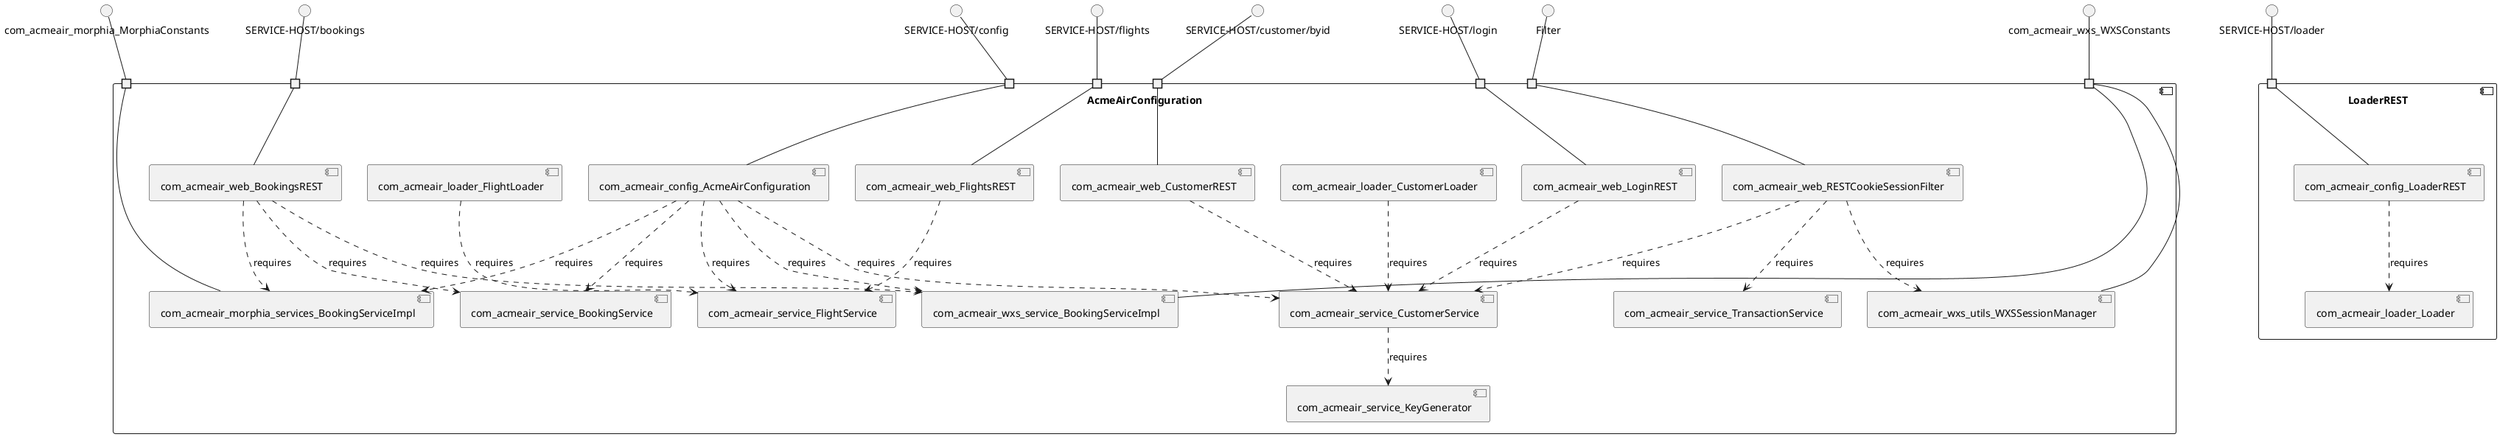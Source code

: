 @startuml
skinparam fixCircleLabelOverlapping true
component "AcmeAirConfiguration\n\n\n\n\n\n" {
[com_acmeair_morphia_services_BookingServiceImpl]
[com_acmeair_service_BookingService]
[com_acmeair_web_LoginREST]
[com_acmeair_service_KeyGenerator]
[com_acmeair_config_AcmeAirConfiguration]
[com_acmeair_web_CustomerREST]
[com_acmeair_wxs_utils_WXSSessionManager]
[com_acmeair_web_RESTCookieSessionFilter]
[com_acmeair_loader_FlightLoader]
[com_acmeair_service_FlightService]
[com_acmeair_loader_CustomerLoader]
[com_acmeair_web_BookingsREST]
[com_acmeair_wxs_service_BookingServiceImpl]
[com_acmeair_web_FlightsREST]
[com_acmeair_service_CustomerService]
[com_acmeair_service_TransactionService]
portin " " as AcmeAirConfiguration_requires_com_acmeair_morphia_MorphiaConstants
portin " " as AcmeAirConfiguration_requires_SERVICE_HOST_bookings
portin " " as AcmeAirConfiguration_requires_SERVICE_HOST_customer_byid
portin " " as AcmeAirConfiguration_requires_SERVICE_HOST_flights
portin " " as AcmeAirConfiguration_requires_Filter
portin " " as AcmeAirConfiguration_requires_SERVICE_HOST_config
portin " " as AcmeAirConfiguration_requires_SERVICE_HOST_login
portin " " as AcmeAirConfiguration_requires_com_acmeair_wxs_WXSConstants
[com_acmeair_loader_CustomerLoader]..>[com_acmeair_service_CustomerService] : requires
[com_acmeair_web_LoginREST]..>[com_acmeair_service_CustomerService] : requires
[com_acmeair_config_AcmeAirConfiguration]..>[com_acmeair_service_CustomerService] : requires
[com_acmeair_web_RESTCookieSessionFilter]..>[com_acmeair_wxs_utils_WXSSessionManager] : requires
[com_acmeair_web_FlightsREST]..>[com_acmeair_service_FlightService] : requires
[com_acmeair_web_CustomerREST]..>[com_acmeair_service_CustomerService] : requires
[com_acmeair_config_AcmeAirConfiguration]..>[com_acmeair_wxs_service_BookingServiceImpl] : requires
[com_acmeair_web_BookingsREST]..>[com_acmeair_wxs_service_BookingServiceImpl] : requires
[com_acmeair_web_BookingsREST]..>[com_acmeair_morphia_services_BookingServiceImpl] : requires
[com_acmeair_config_AcmeAirConfiguration]..>[com_acmeair_morphia_services_BookingServiceImpl] : requires
[com_acmeair_web_RESTCookieSessionFilter]..>[com_acmeair_service_TransactionService] : requires
[com_acmeair_loader_FlightLoader]..>[com_acmeair_service_FlightService] : requires
[com_acmeair_web_BookingsREST]..>[com_acmeair_service_BookingService] : requires
[com_acmeair_config_AcmeAirConfiguration]..>[com_acmeair_service_FlightService] : requires
[com_acmeair_service_CustomerService]..>[com_acmeair_service_KeyGenerator] : requires
[com_acmeair_config_AcmeAirConfiguration]..>[com_acmeair_service_BookingService] : requires
[com_acmeair_web_RESTCookieSessionFilter]..>[com_acmeair_service_CustomerService] : requires
"AcmeAirConfiguration_requires_com_acmeair_wxs_WXSConstants"--[com_acmeair_wxs_service_BookingServiceImpl]
"AcmeAirConfiguration_requires_Filter"--[com_acmeair_web_RESTCookieSessionFilter]
"AcmeAirConfiguration_requires_SERVICE_HOST_login"--[com_acmeair_web_LoginREST]
"AcmeAirConfiguration_requires_com_acmeair_wxs_WXSConstants"--[com_acmeair_wxs_utils_WXSSessionManager]
"AcmeAirConfiguration_requires_SERVICE_HOST_flights"--[com_acmeair_web_FlightsREST]
"AcmeAirConfiguration_requires_com_acmeair_morphia_MorphiaConstants"--[com_acmeair_morphia_services_BookingServiceImpl]
"AcmeAirConfiguration_requires_SERVICE_HOST_config"--[com_acmeair_config_AcmeAirConfiguration]
"AcmeAirConfiguration_requires_SERVICE_HOST_bookings"--[com_acmeair_web_BookingsREST]
"AcmeAirConfiguration_requires_SERVICE_HOST_customer_byid"--[com_acmeair_web_CustomerREST]
}
interface "Filter" as interface.Filter
interface.Filter--"AcmeAirConfiguration_requires_Filter"
interface "SERVICE-HOST/bookings" as interface.SERVICE_HOST_bookings
interface.SERVICE_HOST_bookings--"AcmeAirConfiguration_requires_SERVICE_HOST_bookings"
interface "SERVICE-HOST/config" as interface.SERVICE_HOST_config
interface.SERVICE_HOST_config--"AcmeAirConfiguration_requires_SERVICE_HOST_config"
interface "SERVICE-HOST/customer/byid" as interface.SERVICE_HOST_customer_byid
interface.SERVICE_HOST_customer_byid--"AcmeAirConfiguration_requires_SERVICE_HOST_customer_byid"
interface "SERVICE-HOST/flights" as interface.SERVICE_HOST_flights
interface.SERVICE_HOST_flights--"AcmeAirConfiguration_requires_SERVICE_HOST_flights"
interface "SERVICE-HOST/login" as interface.SERVICE_HOST_login
interface.SERVICE_HOST_login--"AcmeAirConfiguration_requires_SERVICE_HOST_login"
interface "com_acmeair_morphia_MorphiaConstants" as interface.com_acmeair_morphia_MorphiaConstants
interface.com_acmeair_morphia_MorphiaConstants--"AcmeAirConfiguration_requires_com_acmeair_morphia_MorphiaConstants"
interface "com_acmeair_wxs_WXSConstants" as interface.com_acmeair_wxs_WXSConstants
interface.com_acmeair_wxs_WXSConstants--"AcmeAirConfiguration_requires_com_acmeair_wxs_WXSConstants"
component "LoaderREST\n\n\n\n\n\n" {
[com_acmeair_config_LoaderREST]
[com_acmeair_loader_Loader]
portin " " as LoaderREST_requires_SERVICE_HOST_loader
[com_acmeair_config_LoaderREST]..>[com_acmeair_loader_Loader] : requires
"LoaderREST_requires_SERVICE_HOST_loader"--[com_acmeair_config_LoaderREST]
}
interface "SERVICE-HOST/loader" as interface.SERVICE_HOST_loader
interface.SERVICE_HOST_loader--"LoaderREST_requires_SERVICE_HOST_loader"

@enduml
